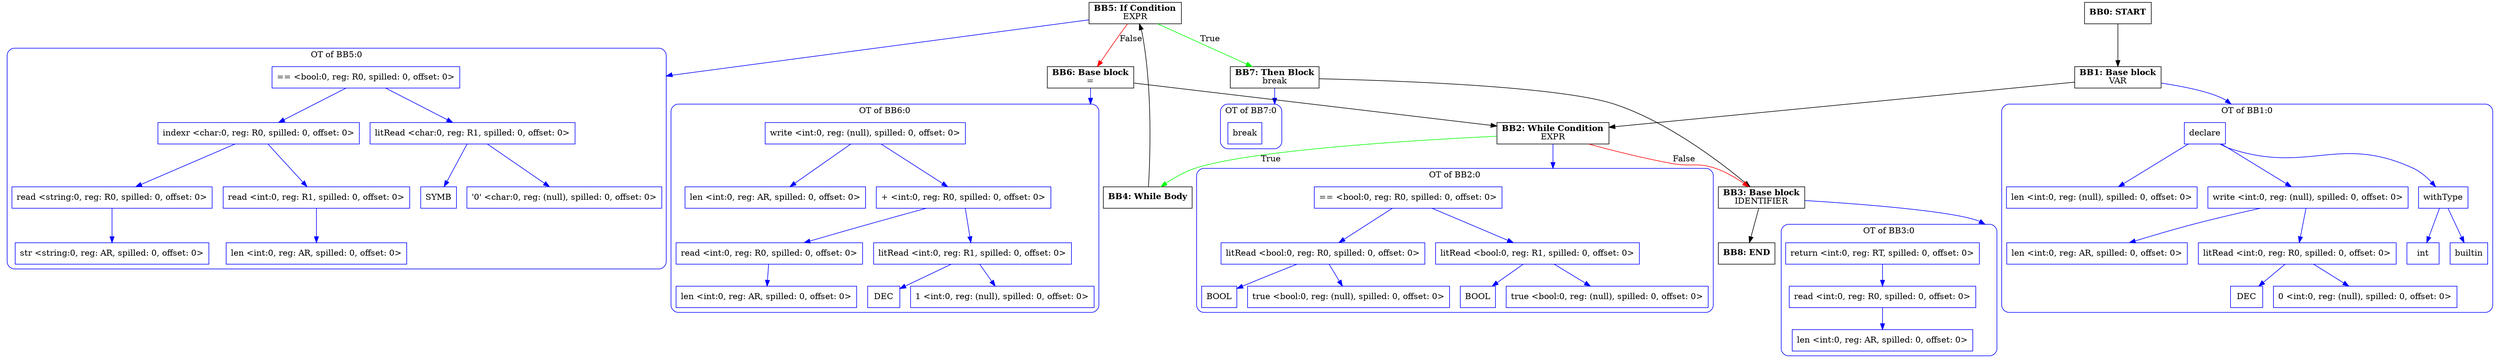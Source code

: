 digraph CFG {
    compound=true;
    graph [splines=true];
    node [shape=rectangle];

    BB8 [label=<<B>BB8: END</B><BR ALIGN="CENTER"/>>];
    BB7 [label=<<B>BB7: Then Block</B><BR ALIGN="CENTER"/>break<BR ALIGN="CENTER"/>>];
    subgraph cluster_instruction0 {
        label = "OT of BB7:0";
        style=rounded;
        color=blue;
        entry0 [shape=point, style=invis];
        node0 [label="break", color=blue];
    }
    BB7 -> entry0 [lhead=cluster_instruction0, color=blue];
    BB6 [label=<<B>BB6: Base block</B><BR ALIGN="CENTER"/>=<BR ALIGN="CENTER"/>>];
    subgraph cluster_instruction1 {
        label = "OT of BB6:0";
        style=rounded;
        color=blue;
        entry1 [shape=point, style=invis];
        node1 [label="write <int:0, reg: (null), spilled: 0, offset: 0>", color=blue];
        node2 [label="len <int:0, reg: AR, spilled: 0, offset: 0>", color=blue];
        node1 -> node2[color=blue];
        node3 [label="+ <int:0, reg: R0, spilled: 0, offset: 0>", color=blue];
        node4 [label="read <int:0, reg: R0, spilled: 0, offset: 0>", color=blue];
        node5 [label="len <int:0, reg: AR, spilled: 0, offset: 0>", color=blue];
        node4 -> node5[color=blue];
        node3 -> node4[color=blue];
        node6 [label="litRead <int:0, reg: R1, spilled: 0, offset: 0>", color=blue];
        node7 [label="DEC", color=blue];
        node6 -> node7[color=blue];
        node8 [label="1 <int:0, reg: (null), spilled: 0, offset: 0>", color=blue];
        node6 -> node8[color=blue];
        node3 -> node6[color=blue];
        node1 -> node3[color=blue];
    }
    BB6 -> entry1 [lhead=cluster_instruction1, color=blue];
    BB5 [label=<<B>BB5: If Condition</B><BR ALIGN="CENTER"/>EXPR<BR ALIGN="CENTER"/>>];
    subgraph cluster_instruction2 {
        label = "OT of BB5:0";
        style=rounded;
        color=blue;
        entry2 [shape=point, style=invis];
        node9 [label="== <bool:0, reg: R0, spilled: 0, offset: 0>", color=blue];
        node10 [label="indexr <char:0, reg: R0, spilled: 0, offset: 0>", color=blue];
        node11 [label="read <string:0, reg: R0, spilled: 0, offset: 0>", color=blue];
        node12 [label="str <string:0, reg: AR, spilled: 0, offset: 0>", color=blue];
        node11 -> node12[color=blue];
        node10 -> node11[color=blue];
        node13 [label="read <int:0, reg: R1, spilled: 0, offset: 0>", color=blue];
        node14 [label="len <int:0, reg: AR, spilled: 0, offset: 0>", color=blue];
        node13 -> node14[color=blue];
        node10 -> node13[color=blue];
        node9 -> node10[color=blue];
        node15 [label="litRead <char:0, reg: R1, spilled: 0, offset: 0>", color=blue];
        node16 [label="SYMB", color=blue];
        node15 -> node16[color=blue];
        node17 [label="'\0' <char:0, reg: (null), spilled: 0, offset: 0>", color=blue];
        node15 -> node17[color=blue];
        node9 -> node15[color=blue];
    }
    BB5 -> entry2 [lhead=cluster_instruction2, color=blue];
    BB4 [label=<<B>BB4: While Body</B><BR ALIGN="CENTER"/>>];
    BB3 [label=<<B>BB3: Base block</B><BR ALIGN="CENTER"/>IDENTIFIER<BR ALIGN="CENTER"/>>];
    subgraph cluster_instruction3 {
        label = "OT of BB3:0";
        style=rounded;
        color=blue;
        entry3 [shape=point, style=invis];
        node18 [label="return <int:0, reg: RT, spilled: 0, offset: 0>", color=blue];
        node19 [label="read <int:0, reg: R0, spilled: 0, offset: 0>", color=blue];
        node20 [label="len <int:0, reg: AR, spilled: 0, offset: 0>", color=blue];
        node19 -> node20[color=blue];
        node18 -> node19[color=blue];
    }
    BB3 -> entry3 [lhead=cluster_instruction3, color=blue];
    BB2 [label=<<B>BB2: While Condition</B><BR ALIGN="CENTER"/>EXPR<BR ALIGN="CENTER"/>>];
    subgraph cluster_instruction4 {
        label = "OT of BB2:0";
        style=rounded;
        color=blue;
        entry4 [shape=point, style=invis];
        node21 [label="== <bool:0, reg: R0, spilled: 0, offset: 0>", color=blue];
        node22 [label="litRead <bool:0, reg: R0, spilled: 0, offset: 0>", color=blue];
        node23 [label="BOOL", color=blue];
        node22 -> node23[color=blue];
        node24 [label="true <bool:0, reg: (null), spilled: 0, offset: 0>", color=blue];
        node22 -> node24[color=blue];
        node21 -> node22[color=blue];
        node25 [label="litRead <bool:0, reg: R1, spilled: 0, offset: 0>", color=blue];
        node26 [label="BOOL", color=blue];
        node25 -> node26[color=blue];
        node27 [label="true <bool:0, reg: (null), spilled: 0, offset: 0>", color=blue];
        node25 -> node27[color=blue];
        node21 -> node25[color=blue];
    }
    BB2 -> entry4 [lhead=cluster_instruction4, color=blue];
    BB1 [label=<<B>BB1: Base block</B><BR ALIGN="CENTER"/>VAR<BR ALIGN="CENTER"/>>];
    subgraph cluster_instruction5 {
        label = "OT of BB1:0";
        style=rounded;
        color=blue;
        entry5 [shape=point, style=invis];
        node28 [label="declare", color=blue];
        node29 [label="withType", color=blue];
        node30 [label="int", color=blue];
        node29 -> node30[color=blue];
        node31 [label="builtin", color=blue];
        node29 -> node31[color=blue];
        node28 -> node29[color=blue];
        node32 [label="len <int:0, reg: (null), spilled: 0, offset: 0>", color=blue];
        node28 -> node32[color=blue];
        node33 [label="write <int:0, reg: (null), spilled: 0, offset: 0>", color=blue];
        node34 [label="len <int:0, reg: AR, spilled: 0, offset: 0>", color=blue];
        node33 -> node34[color=blue];
        node35 [label="litRead <int:0, reg: R0, spilled: 0, offset: 0>", color=blue];
        node36 [label="DEC", color=blue];
        node35 -> node36[color=blue];
        node37 [label="0 <int:0, reg: (null), spilled: 0, offset: 0>", color=blue];
        node35 -> node37[color=blue];
        node33 -> node35[color=blue];
        node28 -> node33[color=blue];
    }
    BB1 -> entry5 [lhead=cluster_instruction5, color=blue];
    BB0 [label=<<B>BB0: START</B><BR ALIGN="CENTER"/>>];

    BB7 -> BB3;
    BB6 -> BB2;
    BB5 -> BB6 [label="False", color=red];
    BB5 -> BB7 [label="True", color=green];
    BB4 -> BB5;
    BB3 -> BB8;
    BB2 -> BB3 [label="False", color=red];
    BB2 -> BB4 [label="True", color=green];
    BB1 -> BB2;
    BB0 -> BB1;
}
